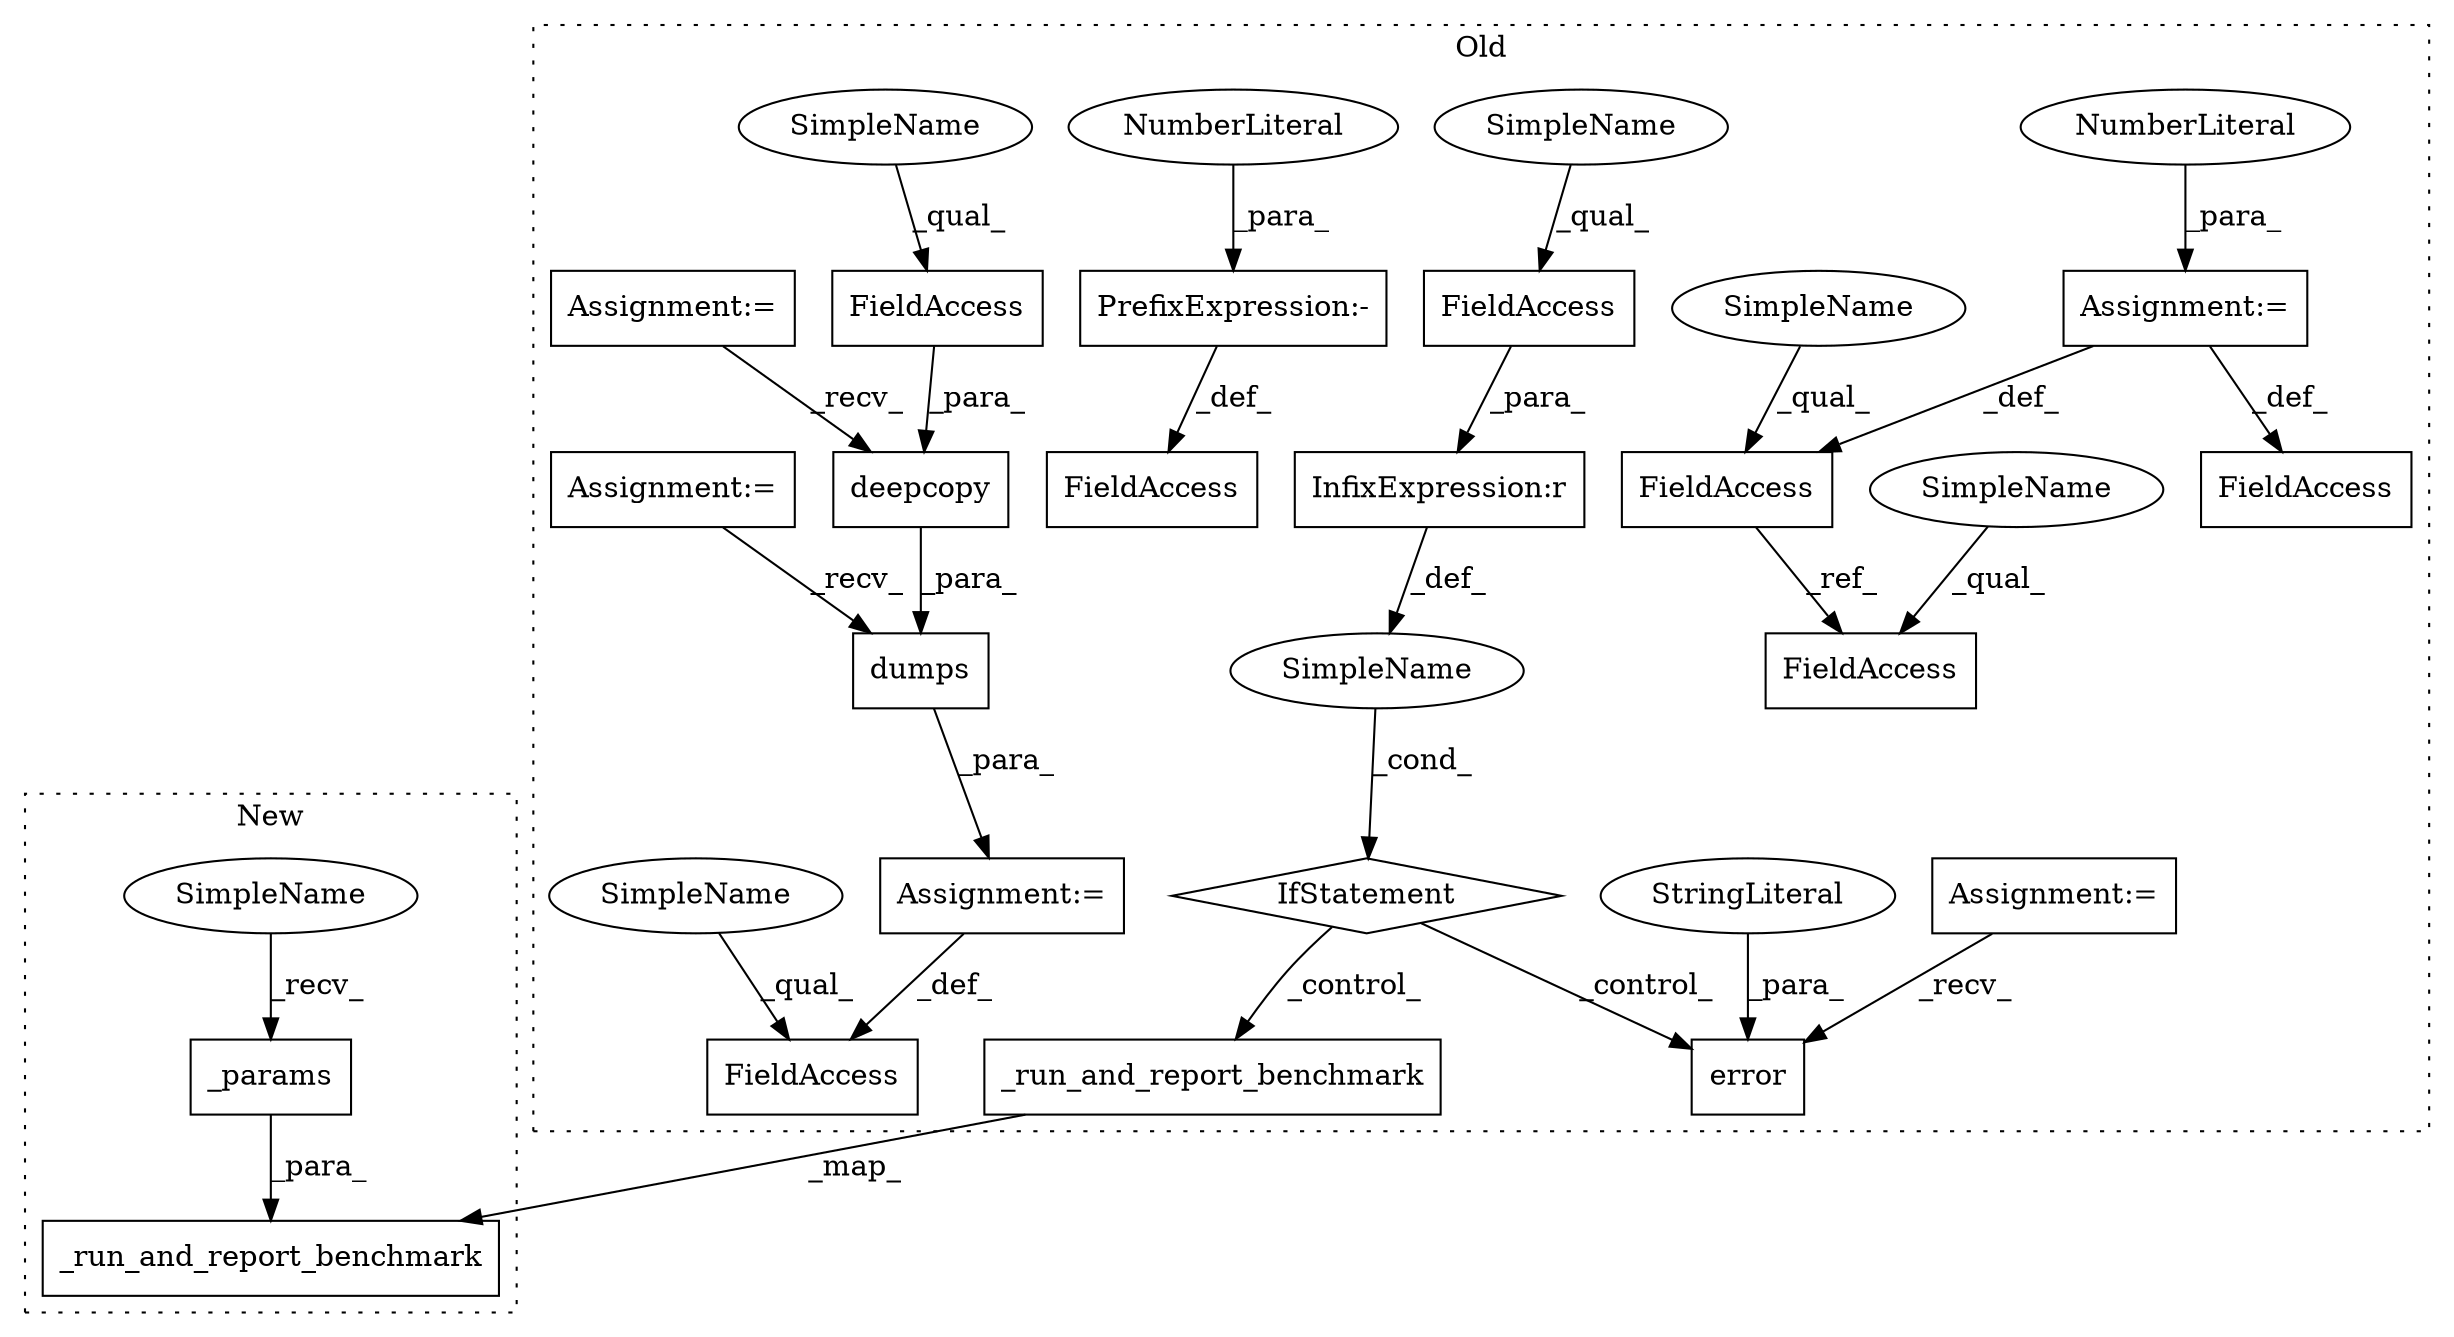 digraph G {
subgraph cluster0 {
1 [label="_run_and_report_benchmark" a="32" s="6269" l="27" shape="box"];
3 [label="FieldAccess" a="22" s="5737" l="13" shape="box"];
4 [label="SimpleName" a="42" s="" l="" shape="ellipse"];
5 [label="error" a="32" s="6184,6241" l="6,1" shape="box"];
6 [label="InfixExpression:r" a="27" s="6158" l="4" shape="box"];
7 [label="FieldAccess" a="22" s="5965" l="13" shape="box"];
8 [label="FieldAccess" a="22" s="5798" l="20" shape="box"];
9 [label="FieldAccess" a="22" s="6139" l="19" shape="box"];
10 [label="IfStatement" a="25" s="6135,6166" l="4,2" shape="diamond"];
11 [label="deepcopy" a="32" s="5789,5818" l="9,1" shape="box"];
12 [label="FieldAccess" a="22" s="5984" l="21" shape="box"];
13 [label="FieldAccess" a="22" s="6100" l="26" shape="box"];
14 [label="FieldAccess" a="22" s="5950" l="14" shape="box"];
15 [label="dumps" a="32" s="6011,6023" l="6,1" shape="box"];
16 [label="Assignment:=" a="7" s="5750" l="1" shape="box"];
17 [label="NumberLiteral" a="34" s="5751" l="1" shape="ellipse"];
18 [label="PrefixExpression:-" a="38" s="6127" l="1" shape="box"];
19 [label="NumberLiteral" a="34" s="6128" l="1" shape="ellipse"];
20 [label="Assignment:=" a="7" s="6005" l="1" shape="box"];
21 [label="Assignment:=" a="7" s="5652" l="4" shape="box"];
22 [label="Assignment:=" a="7" s="5632" l="7" shape="box"];
23 [label="Assignment:=" a="7" s="5684" l="4" shape="box"];
24 [label="StringLiteral" a="45" s="6190" l="51" shape="ellipse"];
26 [label="SimpleName" a="42" s="5965" l="4" shape="ellipse"];
27 [label="SimpleName" a="42" s="5737" l="4" shape="ellipse"];
28 [label="SimpleName" a="42" s="6139" l="4" shape="ellipse"];
29 [label="SimpleName" a="42" s="5798" l="4" shape="ellipse"];
31 [label="SimpleName" a="42" s="5984" l="5" shape="ellipse"];
label = "Old";
style="dotted";
}
subgraph cluster1 {
2 [label="_run_and_report_benchmark" a="32" s="5980,6012" l="26,1" shape="box"];
25 [label="_params" a="32" s="5707" l="9" shape="box"];
30 [label="SimpleName" a="42" s="5702" l="4" shape="ellipse"];
label = "New";
style="dotted";
}
1 -> 2 [label="_map_"];
3 -> 7 [label="_ref_"];
4 -> 10 [label="_cond_"];
6 -> 4 [label="_def_"];
8 -> 11 [label="_para_"];
9 -> 6 [label="_para_"];
10 -> 5 [label="_control_"];
10 -> 1 [label="_control_"];
11 -> 15 [label="_para_"];
15 -> 20 [label="_para_"];
16 -> 14 [label="_def_"];
16 -> 3 [label="_def_"];
17 -> 16 [label="_para_"];
18 -> 13 [label="_def_"];
19 -> 18 [label="_para_"];
20 -> 12 [label="_def_"];
21 -> 15 [label="_recv_"];
22 -> 5 [label="_recv_"];
23 -> 11 [label="_recv_"];
24 -> 5 [label="_para_"];
25 -> 2 [label="_para_"];
26 -> 7 [label="_qual_"];
27 -> 3 [label="_qual_"];
28 -> 9 [label="_qual_"];
29 -> 8 [label="_qual_"];
30 -> 25 [label="_recv_"];
31 -> 12 [label="_qual_"];
}